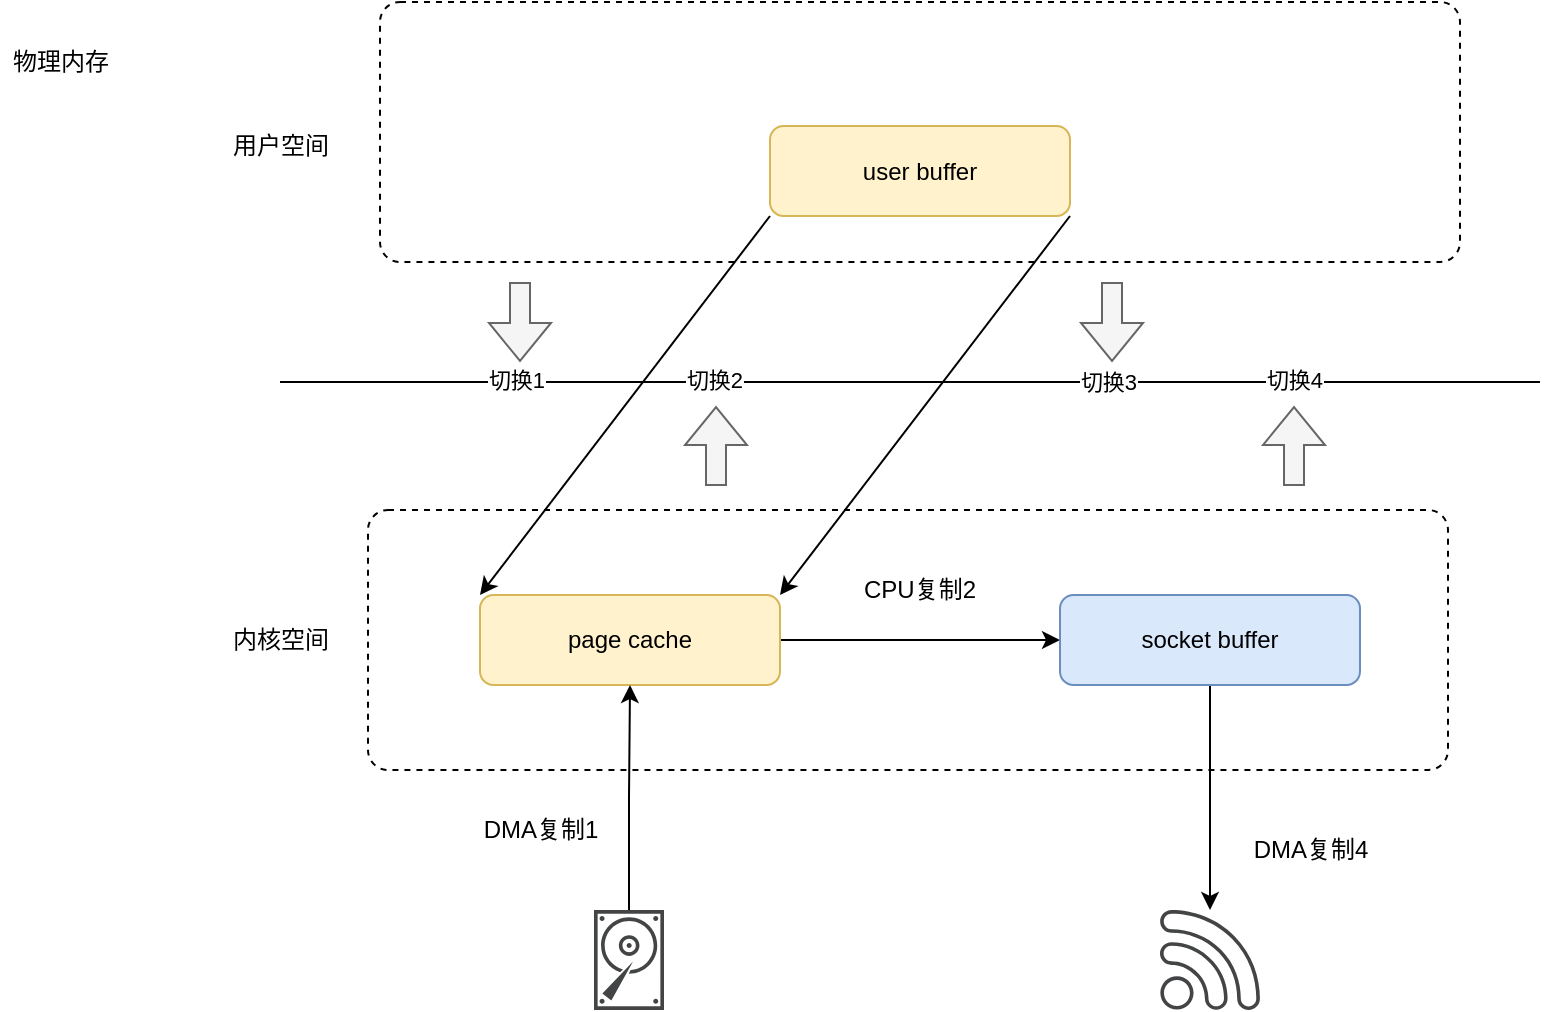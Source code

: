 <mxfile version="15.8.3" type="github">
  <diagram id="C8bcCmeBGrNI1R2GCJvH" name="Page-1">
    <mxGraphModel dx="2253" dy="771" grid="1" gridSize="10" guides="1" tooltips="1" connect="1" arrows="1" fold="1" page="1" pageScale="1" pageWidth="827" pageHeight="1169" math="0" shadow="0">
      <root>
        <mxCell id="0" />
        <mxCell id="1" parent="0" />
        <mxCell id="OcVvFfoguZnq5OLfiX84-1" value="" style="html=1;align=center;verticalAlign=top;rounded=1;absoluteArcSize=1;arcSize=20;dashed=1;" parent="1" vertex="1">
          <mxGeometry x="150" y="510" width="540" height="130" as="geometry" />
        </mxCell>
        <mxCell id="OcVvFfoguZnq5OLfiX84-2" value="" style="html=1;align=center;verticalAlign=top;rounded=1;absoluteArcSize=1;arcSize=20;dashed=1;" parent="1" vertex="1">
          <mxGeometry x="144" y="764" width="540" height="130" as="geometry" />
        </mxCell>
        <mxCell id="OcVvFfoguZnq5OLfiX84-3" value="" style="endArrow=none;html=1;rounded=0;" parent="1" edge="1">
          <mxGeometry width="50" height="50" relative="1" as="geometry">
            <mxPoint x="100" y="700" as="sourcePoint" />
            <mxPoint x="730" y="700" as="targetPoint" />
          </mxGeometry>
        </mxCell>
        <mxCell id="OcVvFfoguZnq5OLfiX84-4" value="切换1" style="edgeLabel;html=1;align=center;verticalAlign=middle;resizable=0;points=[];fontColor=#000000;" parent="OcVvFfoguZnq5OLfiX84-3" vertex="1" connectable="0">
          <mxGeometry x="-0.625" y="1" relative="1" as="geometry">
            <mxPoint as="offset" />
          </mxGeometry>
        </mxCell>
        <mxCell id="OcVvFfoguZnq5OLfiX84-5" value="切换2" style="edgeLabel;html=1;align=center;verticalAlign=middle;resizable=0;points=[];fontColor=#000000;" parent="OcVvFfoguZnq5OLfiX84-3" vertex="1" connectable="0">
          <mxGeometry x="-0.311" y="1" relative="1" as="geometry">
            <mxPoint as="offset" />
          </mxGeometry>
        </mxCell>
        <mxCell id="OcVvFfoguZnq5OLfiX84-6" value="切换3" style="edgeLabel;html=1;align=center;verticalAlign=middle;resizable=0;points=[];fontColor=#000000;" parent="OcVvFfoguZnq5OLfiX84-3" vertex="1" connectable="0">
          <mxGeometry x="0.314" relative="1" as="geometry">
            <mxPoint as="offset" />
          </mxGeometry>
        </mxCell>
        <mxCell id="OcVvFfoguZnq5OLfiX84-7" value="切换4" style="edgeLabel;html=1;align=center;verticalAlign=middle;resizable=0;points=[];fontColor=#000000;" parent="OcVvFfoguZnq5OLfiX84-3" vertex="1" connectable="0">
          <mxGeometry x="0.61" y="1" relative="1" as="geometry">
            <mxPoint as="offset" />
          </mxGeometry>
        </mxCell>
        <mxCell id="OcVvFfoguZnq5OLfiX84-8" value="用户空间" style="text;html=1;align=center;verticalAlign=middle;resizable=0;points=[];autosize=1;strokeColor=none;fillColor=none;" parent="1" vertex="1">
          <mxGeometry x="70" y="572" width="60" height="20" as="geometry" />
        </mxCell>
        <mxCell id="OcVvFfoguZnq5OLfiX84-9" value="内核空间" style="text;html=1;align=center;verticalAlign=middle;resizable=0;points=[];autosize=1;strokeColor=none;fillColor=none;" parent="1" vertex="1">
          <mxGeometry x="70" y="819" width="60" height="20" as="geometry" />
        </mxCell>
        <mxCell id="PaZnktNb33tD9afJUmUd-1" style="rounded=0;orthogonalLoop=1;jettySize=auto;html=1;exitX=0;exitY=1;exitDx=0;exitDy=0;entryX=0;entryY=0;entryDx=0;entryDy=0;" edge="1" parent="1" source="OcVvFfoguZnq5OLfiX84-11" target="OcVvFfoguZnq5OLfiX84-13">
          <mxGeometry relative="1" as="geometry" />
        </mxCell>
        <mxCell id="PaZnktNb33tD9afJUmUd-4" style="edgeStyle=none;rounded=0;orthogonalLoop=1;jettySize=auto;html=1;exitX=1;exitY=1;exitDx=0;exitDy=0;entryX=1;entryY=0;entryDx=0;entryDy=0;" edge="1" parent="1" source="OcVvFfoguZnq5OLfiX84-11" target="OcVvFfoguZnq5OLfiX84-13">
          <mxGeometry relative="1" as="geometry" />
        </mxCell>
        <mxCell id="OcVvFfoguZnq5OLfiX84-11" value="user buffer" style="rounded=1;whiteSpace=wrap;html=1;fillColor=#fff2cc;strokeColor=#d6b656;" parent="1" vertex="1">
          <mxGeometry x="345" y="572" width="150" height="45" as="geometry" />
        </mxCell>
        <mxCell id="OcVvFfoguZnq5OLfiX84-27" style="edgeStyle=orthogonalEdgeStyle;rounded=0;orthogonalLoop=1;jettySize=auto;html=1;exitX=1;exitY=0.5;exitDx=0;exitDy=0;" parent="1" source="OcVvFfoguZnq5OLfiX84-13" target="OcVvFfoguZnq5OLfiX84-15" edge="1">
          <mxGeometry relative="1" as="geometry" />
        </mxCell>
        <mxCell id="OcVvFfoguZnq5OLfiX84-13" value="page cache" style="rounded=1;whiteSpace=wrap;html=1;fillColor=#fff2cc;strokeColor=#d6b656;" parent="1" vertex="1">
          <mxGeometry x="200" y="806.5" width="150" height="45" as="geometry" />
        </mxCell>
        <mxCell id="OcVvFfoguZnq5OLfiX84-14" value="" style="edgeStyle=orthogonalEdgeStyle;rounded=0;orthogonalLoop=1;jettySize=auto;html=1;" parent="1" source="OcVvFfoguZnq5OLfiX84-15" target="OcVvFfoguZnq5OLfiX84-16" edge="1">
          <mxGeometry relative="1" as="geometry" />
        </mxCell>
        <mxCell id="OcVvFfoguZnq5OLfiX84-15" value="&lt;span&gt;socket buffer&lt;/span&gt;" style="rounded=1;whiteSpace=wrap;html=1;fillColor=#dae8fc;strokeColor=#6c8ebf;" parent="1" vertex="1">
          <mxGeometry x="490" y="806.5" width="150" height="45" as="geometry" />
        </mxCell>
        <mxCell id="OcVvFfoguZnq5OLfiX84-16" value="" style="sketch=0;pointerEvents=1;shadow=0;dashed=0;html=1;strokeColor=none;fillColor=#434445;aspect=fixed;labelPosition=center;verticalLabelPosition=bottom;verticalAlign=top;align=center;outlineConnect=0;shape=mxgraph.vvd.wi_fi;" parent="1" vertex="1">
          <mxGeometry x="540" y="964" width="50" height="50" as="geometry" />
        </mxCell>
        <mxCell id="OcVvFfoguZnq5OLfiX84-17" value="" style="edgeStyle=orthogonalEdgeStyle;rounded=0;orthogonalLoop=1;jettySize=auto;html=1;" parent="1" source="OcVvFfoguZnq5OLfiX84-18" target="OcVvFfoguZnq5OLfiX84-13" edge="1">
          <mxGeometry relative="1" as="geometry" />
        </mxCell>
        <mxCell id="OcVvFfoguZnq5OLfiX84-18" value="" style="sketch=0;pointerEvents=1;shadow=0;dashed=0;html=1;strokeColor=none;fillColor=#434445;aspect=fixed;labelPosition=center;verticalLabelPosition=bottom;verticalAlign=top;align=center;outlineConnect=0;shape=mxgraph.vvd.disk;" parent="1" vertex="1">
          <mxGeometry x="257" y="964" width="35" height="50" as="geometry" />
        </mxCell>
        <mxCell id="OcVvFfoguZnq5OLfiX84-19" value="DMA复制1" style="text;html=1;align=center;verticalAlign=middle;resizable=0;points=[];autosize=1;strokeColor=none;fillColor=none;" parent="1" vertex="1">
          <mxGeometry x="195" y="914" width="70" height="20" as="geometry" />
        </mxCell>
        <mxCell id="OcVvFfoguZnq5OLfiX84-22" value="DMA复制4" style="text;html=1;align=center;verticalAlign=middle;resizable=0;points=[];autosize=1;strokeColor=none;fillColor=none;" parent="1" vertex="1">
          <mxGeometry x="580" y="924" width="70" height="20" as="geometry" />
        </mxCell>
        <mxCell id="OcVvFfoguZnq5OLfiX84-23" value="" style="shape=flexArrow;endArrow=classic;html=1;rounded=0;fontColor=#000000;fillColor=#f5f5f5;strokeColor=#666666;" parent="1" edge="1">
          <mxGeometry width="50" height="50" relative="1" as="geometry">
            <mxPoint x="220" y="650" as="sourcePoint" />
            <mxPoint x="220" y="690" as="targetPoint" />
          </mxGeometry>
        </mxCell>
        <mxCell id="OcVvFfoguZnq5OLfiX84-24" value="" style="shape=flexArrow;endArrow=classic;html=1;rounded=0;fontColor=#000000;fillColor=#f5f5f5;strokeColor=#666666;" parent="1" edge="1">
          <mxGeometry width="50" height="50" relative="1" as="geometry">
            <mxPoint x="516" y="650" as="sourcePoint" />
            <mxPoint x="516" y="690" as="targetPoint" />
          </mxGeometry>
        </mxCell>
        <mxCell id="OcVvFfoguZnq5OLfiX84-25" value="" style="shape=flexArrow;endArrow=classic;html=1;rounded=0;fontColor=#000000;fillColor=#f5f5f5;strokeColor=#666666;" parent="1" edge="1">
          <mxGeometry width="50" height="50" relative="1" as="geometry">
            <mxPoint x="318" y="752" as="sourcePoint" />
            <mxPoint x="318" y="712" as="targetPoint" />
          </mxGeometry>
        </mxCell>
        <mxCell id="OcVvFfoguZnq5OLfiX84-26" value="" style="shape=flexArrow;endArrow=classic;html=1;rounded=0;fontColor=#000000;fillColor=#f5f5f5;strokeColor=#666666;" parent="1" edge="1">
          <mxGeometry width="50" height="50" relative="1" as="geometry">
            <mxPoint x="607" y="752" as="sourcePoint" />
            <mxPoint x="607" y="712" as="targetPoint" />
          </mxGeometry>
        </mxCell>
        <mxCell id="OcVvFfoguZnq5OLfiX84-28" value="CPU复制2" style="text;html=1;strokeColor=none;fillColor=none;align=center;verticalAlign=middle;whiteSpace=wrap;rounded=0;" parent="1" vertex="1">
          <mxGeometry x="390" y="789" width="60" height="30" as="geometry" />
        </mxCell>
        <mxCell id="OcVvFfoguZnq5OLfiX84-34" value="物理内存" style="text;html=1;align=center;verticalAlign=middle;resizable=0;points=[];autosize=1;strokeColor=none;fillColor=none;" parent="1" vertex="1">
          <mxGeometry x="-40" y="530" width="60" height="20" as="geometry" />
        </mxCell>
      </root>
    </mxGraphModel>
  </diagram>
</mxfile>

